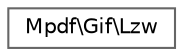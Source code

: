 digraph "Graphical Class Hierarchy"
{
 // LATEX_PDF_SIZE
  bgcolor="transparent";
  edge [fontname=Helvetica,fontsize=10,labelfontname=Helvetica,labelfontsize=10];
  node [fontname=Helvetica,fontsize=10,shape=box,height=0.2,width=0.4];
  rankdir="LR";
  Node0 [id="Node000000",label="Mpdf\\Gif\\Lzw",height=0.2,width=0.4,color="grey40", fillcolor="white", style="filled",URL="$classMpdf_1_1Gif_1_1Lzw.html",tooltip=" "];
}
